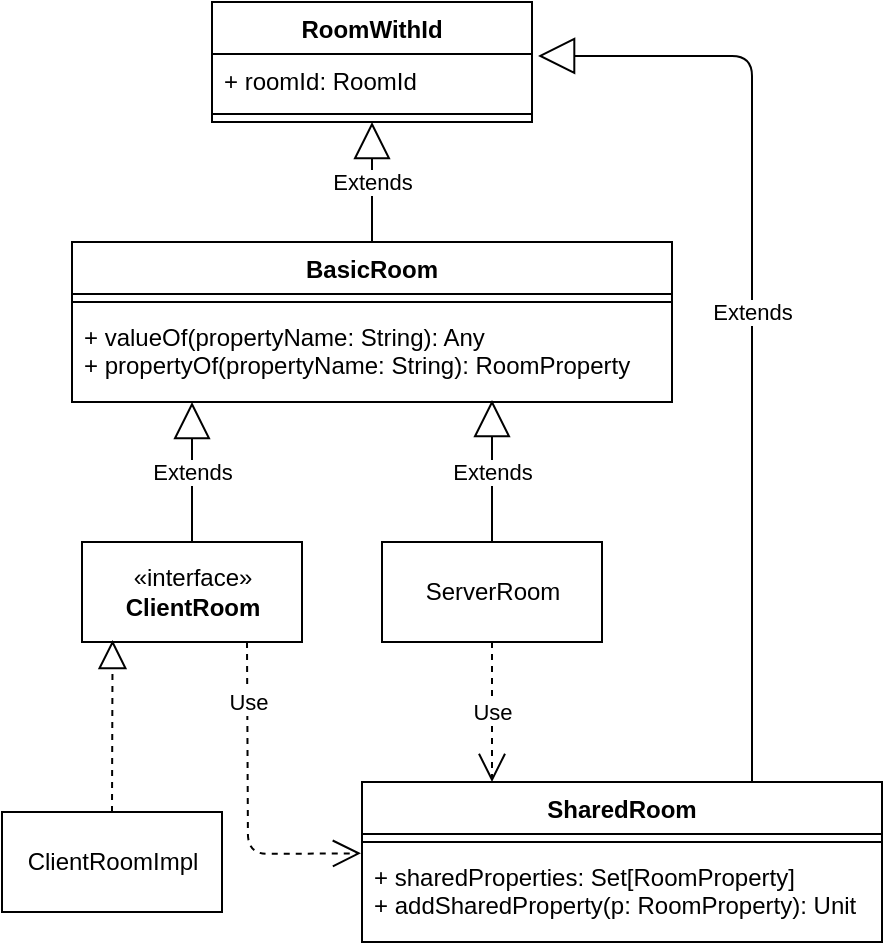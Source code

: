 <mxfile version="12.9.9" type="device"><diagram id="ANvYU7w54oOPpQcC6ar3" name="Page-1"><mxGraphModel dx="723" dy="426" grid="1" gridSize="10" guides="1" tooltips="1" connect="1" arrows="1" fold="1" page="1" pageScale="1" pageWidth="827" pageHeight="1169" math="0" shadow="0"><root><mxCell id="0"/><mxCell id="1" parent="0"/><mxCell id="mfVzm-Lh9tRRdBSbQ21J-1" value="«interface»&lt;br&gt;&lt;b&gt;ClientRoom&lt;/b&gt;" style="html=1;" parent="1" vertex="1"><mxGeometry x="240" y="310" width="110" height="50" as="geometry"/></mxCell><mxCell id="mfVzm-Lh9tRRdBSbQ21J-5" value="ServerRoom" style="html=1;" parent="1" vertex="1"><mxGeometry x="390" y="310" width="110" height="50" as="geometry"/></mxCell><mxCell id="mfVzm-Lh9tRRdBSbQ21J-9" value="Use" style="endArrow=open;endSize=12;dashed=1;html=1;exitX=0.75;exitY=1;exitDx=0;exitDy=0;entryX=-0.002;entryY=0.036;entryDx=0;entryDy=0;entryPerimeter=0;" parent="1" target="mfVzm-Lh9tRRdBSbQ21J-19" edge="1" source="mfVzm-Lh9tRRdBSbQ21J-1"><mxGeometry x="-0.631" width="160" relative="1" as="geometry"><mxPoint x="170" y="345" as="sourcePoint"/><mxPoint x="230" y="345" as="targetPoint"/><Array as="points"><mxPoint x="323" y="466"/></Array><mxPoint as="offset"/></mxGeometry></mxCell><mxCell id="mfVzm-Lh9tRRdBSbQ21J-10" value="Use" style="endArrow=open;endSize=12;dashed=1;html=1;entryX=0.25;entryY=0;entryDx=0;entryDy=0;" parent="1" source="mfVzm-Lh9tRRdBSbQ21J-5" target="mfVzm-Lh9tRRdBSbQ21J-16" edge="1"><mxGeometry width="160" relative="1" as="geometry"><mxPoint x="310" y="420" as="sourcePoint"/><mxPoint x="510" y="345" as="targetPoint"/></mxGeometry></mxCell><mxCell id="mfVzm-Lh9tRRdBSbQ21J-11" value="Extends" style="endArrow=block;endSize=16;endFill=0;html=1;exitX=0.75;exitY=0;exitDx=0;exitDy=0;entryX=1.019;entryY=0.038;entryDx=0;entryDy=0;entryPerimeter=0;" parent="1" source="mfVzm-Lh9tRRdBSbQ21J-16" target="Jf699cSOZhtAb6FgL5ux-3" edge="1"><mxGeometry width="160" relative="1" as="geometry"><mxPoint x="350" y="320" as="sourcePoint"/><mxPoint x="530" y="104" as="targetPoint"/><Array as="points"><mxPoint x="575" y="320"/><mxPoint x="575" y="280"/><mxPoint x="575" y="67"/></Array></mxGeometry></mxCell><mxCell id="zEiZgo2FnF4Y3eg8UMJ4-1" value="ClientRoomImpl" style="html=1;" parent="1" vertex="1"><mxGeometry x="200" y="445" width="110" height="50" as="geometry"/></mxCell><mxCell id="zEiZgo2FnF4Y3eg8UMJ4-5" value="" style="endArrow=block;dashed=1;endFill=0;endSize=12;html=1;exitX=0.5;exitY=0;exitDx=0;exitDy=0;entryX=0.139;entryY=0.98;entryDx=0;entryDy=0;entryPerimeter=0;" parent="1" source="zEiZgo2FnF4Y3eg8UMJ4-1" target="mfVzm-Lh9tRRdBSbQ21J-1" edge="1"><mxGeometry width="160" relative="1" as="geometry"><mxPoint x="40" y="530" as="sourcePoint"/><mxPoint x="200" y="530" as="targetPoint"/></mxGeometry></mxCell><mxCell id="Jf699cSOZhtAb6FgL5ux-11" value="Extends" style="endArrow=block;endSize=16;endFill=0;html=1;entryX=0.5;entryY=1;entryDx=0;entryDy=0;" edge="1" parent="1" source="Jf699cSOZhtAb6FgL5ux-7" target="Jf699cSOZhtAb6FgL5ux-2"><mxGeometry width="160" relative="1" as="geometry"><mxPoint x="120" y="130" as="sourcePoint"/><mxPoint x="280" y="130" as="targetPoint"/></mxGeometry></mxCell><mxCell id="Jf699cSOZhtAb6FgL5ux-2" value="RoomWithId" style="swimlane;fontStyle=1;align=center;verticalAlign=top;childLayout=stackLayout;horizontal=1;startSize=26;horizontalStack=0;resizeParent=1;resizeParentMax=0;resizeLast=0;collapsible=1;marginBottom=0;" vertex="1" parent="1"><mxGeometry x="305" y="40" width="160" height="60" as="geometry"/></mxCell><mxCell id="Jf699cSOZhtAb6FgL5ux-3" value="+ roomId: RoomId" style="text;strokeColor=none;fillColor=none;align=left;verticalAlign=top;spacingLeft=4;spacingRight=4;overflow=hidden;rotatable=0;points=[[0,0.5],[1,0.5]];portConstraint=eastwest;" vertex="1" parent="Jf699cSOZhtAb6FgL5ux-2"><mxGeometry y="26" width="160" height="26" as="geometry"/></mxCell><mxCell id="Jf699cSOZhtAb6FgL5ux-4" value="" style="line;strokeWidth=1;fillColor=none;align=left;verticalAlign=middle;spacingTop=-1;spacingLeft=3;spacingRight=3;rotatable=0;labelPosition=right;points=[];portConstraint=eastwest;" vertex="1" parent="Jf699cSOZhtAb6FgL5ux-2"><mxGeometry y="52" width="160" height="8" as="geometry"/></mxCell><mxCell id="Jf699cSOZhtAb6FgL5ux-7" value="BasicRoom" style="swimlane;fontStyle=1;align=center;verticalAlign=top;childLayout=stackLayout;horizontal=1;startSize=26;horizontalStack=0;resizeParent=1;resizeParentMax=0;resizeLast=0;collapsible=1;marginBottom=0;" vertex="1" parent="1"><mxGeometry x="235" y="160" width="300" height="80" as="geometry"/></mxCell><mxCell id="Jf699cSOZhtAb6FgL5ux-9" value="" style="line;strokeWidth=1;fillColor=none;align=left;verticalAlign=middle;spacingTop=-1;spacingLeft=3;spacingRight=3;rotatable=0;labelPosition=right;points=[];portConstraint=eastwest;" vertex="1" parent="Jf699cSOZhtAb6FgL5ux-7"><mxGeometry y="26" width="300" height="8" as="geometry"/></mxCell><mxCell id="Jf699cSOZhtAb6FgL5ux-10" value="+ valueOf(propertyName: String): Any&#10;+ propertyOf(propertyName: String): RoomProperty" style="text;strokeColor=none;fillColor=none;align=left;verticalAlign=top;spacingLeft=4;spacingRight=4;overflow=hidden;rotatable=0;points=[[0,0.5],[1,0.5]];portConstraint=eastwest;" vertex="1" parent="Jf699cSOZhtAb6FgL5ux-7"><mxGeometry y="34" width="300" height="46" as="geometry"/></mxCell><mxCell id="mfVzm-Lh9tRRdBSbQ21J-16" value="SharedRoom" style="swimlane;fontStyle=1;align=center;verticalAlign=top;childLayout=stackLayout;horizontal=1;startSize=26;horizontalStack=0;resizeParent=1;resizeParentMax=0;resizeLast=0;collapsible=1;marginBottom=0;" parent="1" vertex="1"><mxGeometry x="380" y="430" width="260" height="80" as="geometry"/></mxCell><mxCell id="mfVzm-Lh9tRRdBSbQ21J-18" value="" style="line;strokeWidth=1;fillColor=none;align=left;verticalAlign=middle;spacingTop=-1;spacingLeft=3;spacingRight=3;rotatable=0;labelPosition=right;points=[];portConstraint=eastwest;" parent="mfVzm-Lh9tRRdBSbQ21J-16" vertex="1"><mxGeometry y="26" width="260" height="8" as="geometry"/></mxCell><mxCell id="mfVzm-Lh9tRRdBSbQ21J-19" value="+ sharedProperties: Set[RoomProperty]&#10;+ addSharedProperty(p: RoomProperty): Unit" style="text;strokeColor=none;fillColor=none;align=left;verticalAlign=top;spacingLeft=4;spacingRight=4;overflow=hidden;rotatable=0;points=[[0,0.5],[1,0.5]];portConstraint=eastwest;" parent="mfVzm-Lh9tRRdBSbQ21J-16" vertex="1"><mxGeometry y="34" width="260" height="46" as="geometry"/></mxCell><mxCell id="Jf699cSOZhtAb6FgL5ux-12" value="Extends" style="endArrow=block;endSize=16;endFill=0;html=1;exitX=0.5;exitY=0;exitDx=0;exitDy=0;" edge="1" parent="1" source="mfVzm-Lh9tRRdBSbQ21J-5"><mxGeometry width="160" relative="1" as="geometry"><mxPoint x="190" y="334.5" as="sourcePoint"/><mxPoint x="445" y="239" as="targetPoint"/></mxGeometry></mxCell><mxCell id="Jf699cSOZhtAb6FgL5ux-13" value="Extends" style="endArrow=block;endSize=16;endFill=0;html=1;entryX=0.2;entryY=1;entryDx=0;entryDy=0;entryPerimeter=0;" edge="1" parent="1" source="mfVzm-Lh9tRRdBSbQ21J-1" target="Jf699cSOZhtAb6FgL5ux-10"><mxGeometry width="160" relative="1" as="geometry"><mxPoint x="294.58" y="310" as="sourcePoint"/><mxPoint x="294.58" y="239" as="targetPoint"/></mxGeometry></mxCell></root></mxGraphModel></diagram></mxfile>
